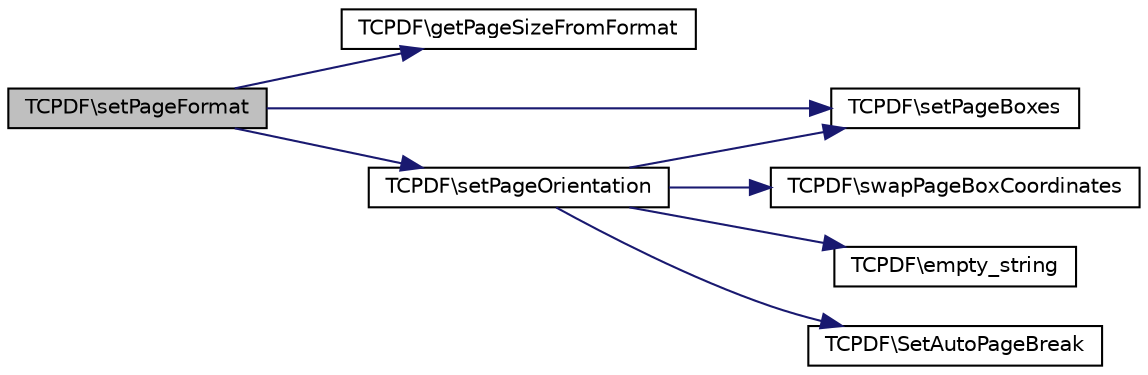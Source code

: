 digraph G
{
  edge [fontname="Helvetica",fontsize="10",labelfontname="Helvetica",labelfontsize="10"];
  node [fontname="Helvetica",fontsize="10",shape=record];
  rankdir="LR";
  Node1 [label="TCPDF\\setPageFormat",height=0.2,width=0.4,color="black", fillcolor="grey75", style="filled" fontcolor="black"];
  Node1 -> Node2 [color="midnightblue",fontsize="10",style="solid",fontname="Helvetica"];
  Node2 [label="TCPDF\\getPageSizeFromFormat",height=0.2,width=0.4,color="black", fillcolor="white", style="filled",URL="$classTCPDF.html#a087d4df77e60b7054e97804069ed32c5",tooltip="Get page dimensions from format name."];
  Node1 -> Node3 [color="midnightblue",fontsize="10",style="solid",fontname="Helvetica"];
  Node3 [label="TCPDF\\setPageBoxes",height=0.2,width=0.4,color="black", fillcolor="white", style="filled",URL="$classTCPDF.html#a09a578a5ed1c9a57a4fa8322272ff7b0",tooltip="Set page boundaries."];
  Node1 -> Node4 [color="midnightblue",fontsize="10",style="solid",fontname="Helvetica"];
  Node4 [label="TCPDF\\setPageOrientation",height=0.2,width=0.4,color="black", fillcolor="white", style="filled",URL="$classTCPDF.html#ad6a3575405b61049ff85ce019df5451d",tooltip="Set page orientation."];
  Node4 -> Node3 [color="midnightblue",fontsize="10",style="solid",fontname="Helvetica"];
  Node4 -> Node5 [color="midnightblue",fontsize="10",style="solid",fontname="Helvetica"];
  Node5 [label="TCPDF\\swapPageBoxCoordinates",height=0.2,width=0.4,color="black", fillcolor="white", style="filled",URL="$classTCPDF.html#a36a26d0b6e2ae2d356a5567105f7db41",tooltip="Swap X and Y coordinates of page boxes (change page boxes orientation)."];
  Node4 -> Node6 [color="midnightblue",fontsize="10",style="solid",fontname="Helvetica"];
  Node6 [label="TCPDF\\empty_string",height=0.2,width=0.4,color="black", fillcolor="white", style="filled",URL="$classTCPDF.html#a681e9cc13fa324d8e538a5873f3990c2",tooltip="Determine whether a string is empty."];
  Node4 -> Node7 [color="midnightblue",fontsize="10",style="solid",fontname="Helvetica"];
  Node7 [label="TCPDF\\SetAutoPageBreak",height=0.2,width=0.4,color="black", fillcolor="white", style="filled",URL="$classTCPDF.html#a4430365ea0b9015b4aefedad1ba77ea9",tooltip="Enables or disables the automatic page breaking mode."];
}
